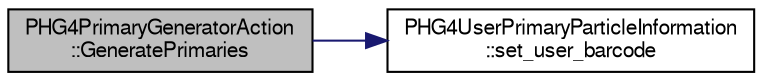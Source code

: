 digraph "PHG4PrimaryGeneratorAction::GeneratePrimaries"
{
  bgcolor="transparent";
  edge [fontname="FreeSans",fontsize="10",labelfontname="FreeSans",labelfontsize="10"];
  node [fontname="FreeSans",fontsize="10",shape=record];
  rankdir="LR";
  Node1 [label="PHG4PrimaryGeneratorAction\l::GeneratePrimaries",height=0.2,width=0.4,color="black", fillcolor="grey75", style="filled" fontcolor="black"];
  Node1 -> Node2 [color="midnightblue",fontsize="10",style="solid",fontname="FreeSans"];
  Node2 [label="PHG4UserPrimaryParticleInformation\l::set_user_barcode",height=0.2,width=0.4,color="black",URL="$dd/d9e/classPHG4UserPrimaryParticleInformation.html#a1c16508e50fa624953f3c83bb5ac178d"];
}
